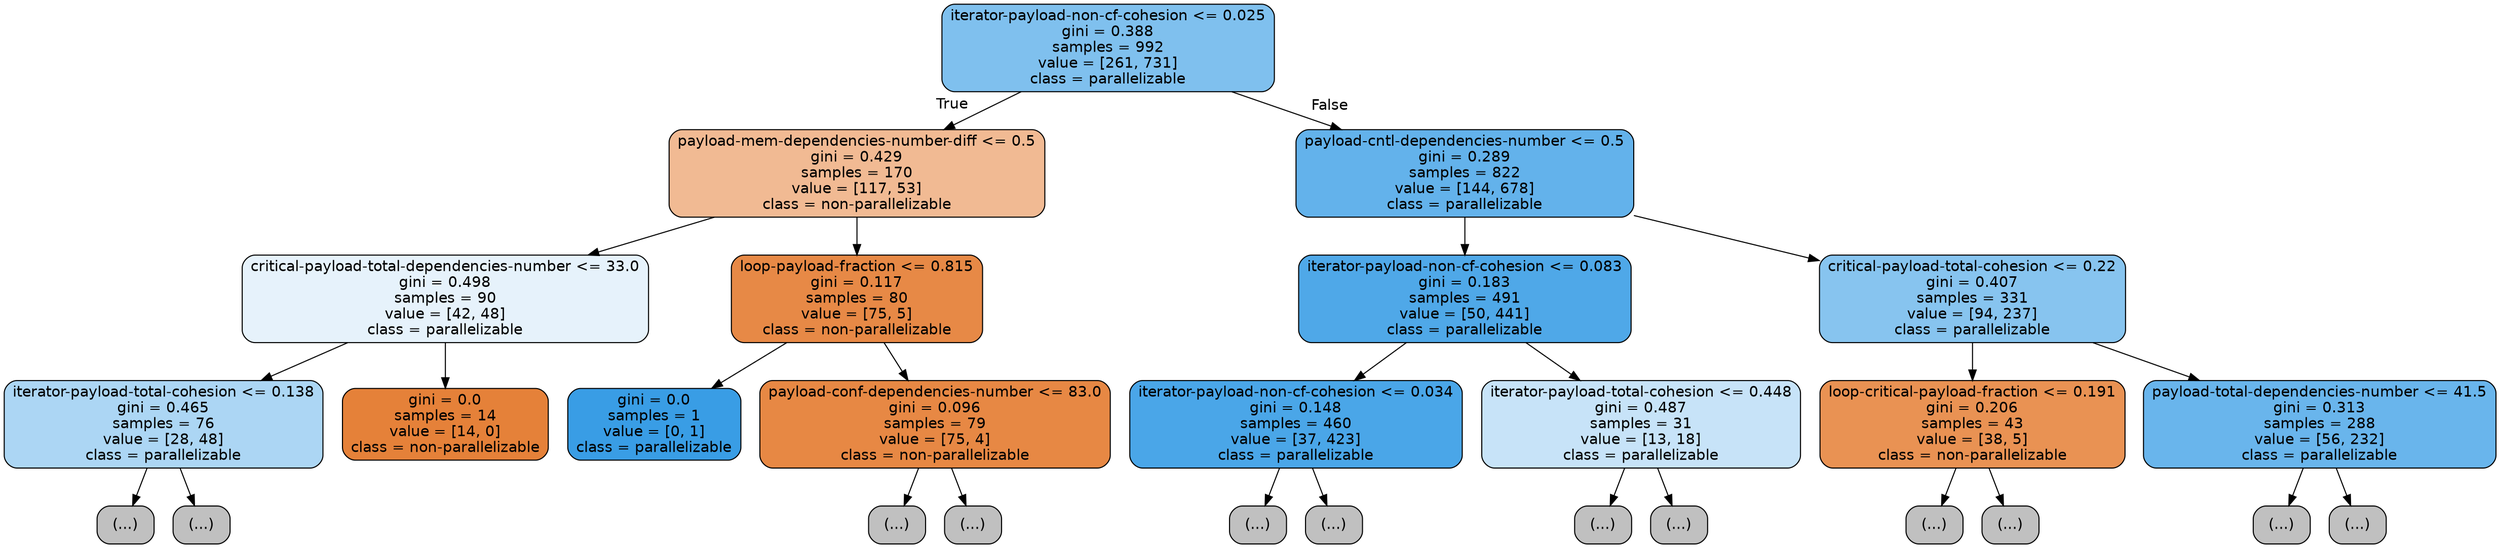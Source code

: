 digraph Tree {
node [shape=box, style="filled, rounded", color="black", fontname=helvetica] ;
edge [fontname=helvetica] ;
0 [label="iterator-payload-non-cf-cohesion <= 0.025\ngini = 0.388\nsamples = 992\nvalue = [261, 731]\nclass = parallelizable", fillcolor="#399de5a4"] ;
1 [label="payload-mem-dependencies-number-diff <= 0.5\ngini = 0.429\nsamples = 170\nvalue = [117, 53]\nclass = non-parallelizable", fillcolor="#e581398b"] ;
0 -> 1 [labeldistance=2.5, labelangle=45, headlabel="True"] ;
2 [label="critical-payload-total-dependencies-number <= 33.0\ngini = 0.498\nsamples = 90\nvalue = [42, 48]\nclass = parallelizable", fillcolor="#399de520"] ;
1 -> 2 ;
3 [label="iterator-payload-total-cohesion <= 0.138\ngini = 0.465\nsamples = 76\nvalue = [28, 48]\nclass = parallelizable", fillcolor="#399de56a"] ;
2 -> 3 ;
4 [label="(...)", fillcolor="#C0C0C0"] ;
3 -> 4 ;
15 [label="(...)", fillcolor="#C0C0C0"] ;
3 -> 15 ;
22 [label="gini = 0.0\nsamples = 14\nvalue = [14, 0]\nclass = non-parallelizable", fillcolor="#e58139ff"] ;
2 -> 22 ;
23 [label="loop-payload-fraction <= 0.815\ngini = 0.117\nsamples = 80\nvalue = [75, 5]\nclass = non-parallelizable", fillcolor="#e58139ee"] ;
1 -> 23 ;
24 [label="gini = 0.0\nsamples = 1\nvalue = [0, 1]\nclass = parallelizable", fillcolor="#399de5ff"] ;
23 -> 24 ;
25 [label="payload-conf-dependencies-number <= 83.0\ngini = 0.096\nsamples = 79\nvalue = [75, 4]\nclass = non-parallelizable", fillcolor="#e58139f1"] ;
23 -> 25 ;
26 [label="(...)", fillcolor="#C0C0C0"] ;
25 -> 26 ;
31 [label="(...)", fillcolor="#C0C0C0"] ;
25 -> 31 ;
32 [label="payload-cntl-dependencies-number <= 0.5\ngini = 0.289\nsamples = 822\nvalue = [144, 678]\nclass = parallelizable", fillcolor="#399de5c9"] ;
0 -> 32 [labeldistance=2.5, labelangle=-45, headlabel="False"] ;
33 [label="iterator-payload-non-cf-cohesion <= 0.083\ngini = 0.183\nsamples = 491\nvalue = [50, 441]\nclass = parallelizable", fillcolor="#399de5e2"] ;
32 -> 33 ;
34 [label="iterator-payload-non-cf-cohesion <= 0.034\ngini = 0.148\nsamples = 460\nvalue = [37, 423]\nclass = parallelizable", fillcolor="#399de5e9"] ;
33 -> 34 ;
35 [label="(...)", fillcolor="#C0C0C0"] ;
34 -> 35 ;
50 [label="(...)", fillcolor="#C0C0C0"] ;
34 -> 50 ;
111 [label="iterator-payload-total-cohesion <= 0.448\ngini = 0.487\nsamples = 31\nvalue = [13, 18]\nclass = parallelizable", fillcolor="#399de547"] ;
33 -> 111 ;
112 [label="(...)", fillcolor="#C0C0C0"] ;
111 -> 112 ;
117 [label="(...)", fillcolor="#C0C0C0"] ;
111 -> 117 ;
126 [label="critical-payload-total-cohesion <= 0.22\ngini = 0.407\nsamples = 331\nvalue = [94, 237]\nclass = parallelizable", fillcolor="#399de59a"] ;
32 -> 126 ;
127 [label="loop-critical-payload-fraction <= 0.191\ngini = 0.206\nsamples = 43\nvalue = [38, 5]\nclass = non-parallelizable", fillcolor="#e58139dd"] ;
126 -> 127 ;
128 [label="(...)", fillcolor="#C0C0C0"] ;
127 -> 128 ;
141 [label="(...)", fillcolor="#C0C0C0"] ;
127 -> 141 ;
144 [label="payload-total-dependencies-number <= 41.5\ngini = 0.313\nsamples = 288\nvalue = [56, 232]\nclass = parallelizable", fillcolor="#399de5c1"] ;
126 -> 144 ;
145 [label="(...)", fillcolor="#C0C0C0"] ;
144 -> 145 ;
152 [label="(...)", fillcolor="#C0C0C0"] ;
144 -> 152 ;
}